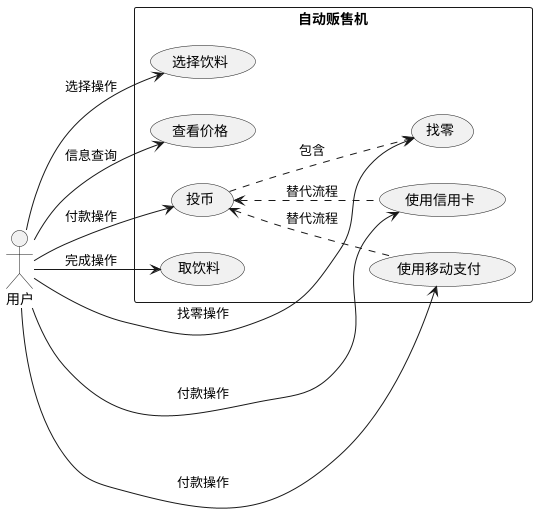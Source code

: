 @startuml
' 设定方向从左到右
left to right direction

' 定义参与者用户
actor 用户

' 定义自动贩售机的边界框
rectangle 自动贩售机 {
  ' 定义用例：选择饮料
  usecase "选择饮料"
  ' 定义用例：查看价格
  usecase "查看价格"
  ' 定义用例：投币
  usecase "投币"
  ' 定义用例：找零
  usecase "找零"
  ' 定义用例：使用信用卡
  usecase "使用信用卡"
  ' 定义用例：使用移动支付
  usecase "使用移动支付"
  ' 定义用例：取饮料
  usecase "取饮料"
}

' 用户与用例的交互关系
用户 --> "选择饮料" : 选择操作
用户 --> "查看价格" : 信息查询
用户 --> "投币" : 付款操作
用户 --> "找零" : 找零操作
用户 --> "使用信用卡" : 付款操作
用户 --> "使用移动支付" : 付款操作
用户 --> "取饮料" : 完成操作

' 用例之间的关系
"投币" <.. "使用信用卡" : 替代流程
"投币" <.. "使用移动支付" : 替代流程
"投币" ..> "找零" : 包含

@enduml
